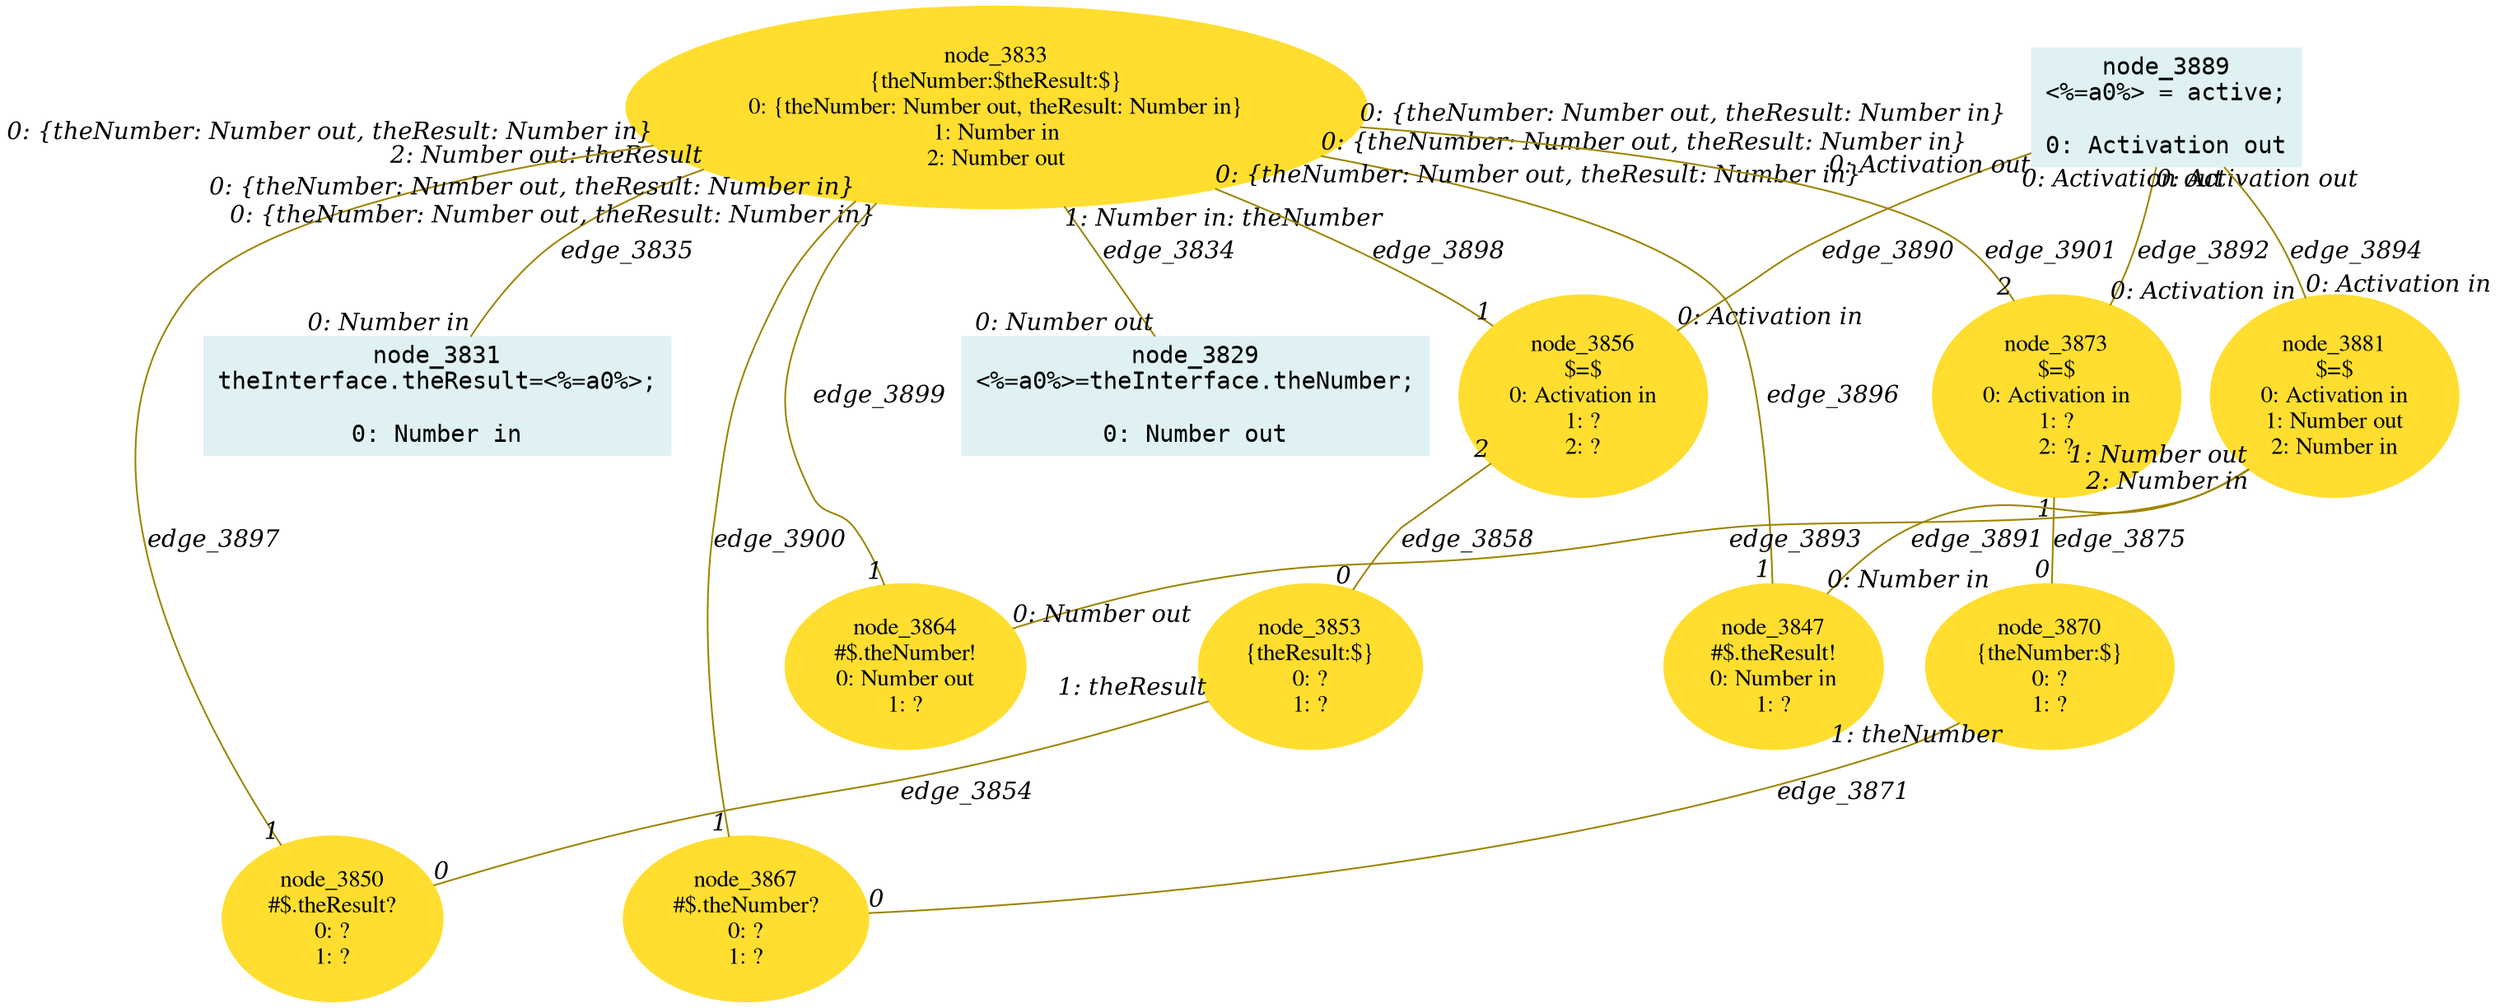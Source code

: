 digraph g{node_3829 [shape="box", style="filled", color="#dff1f2", fontname="Courier", label="node_3829
<%=a0%>=theInterface.theNumber;

0: Number out" ]
node_3831 [shape="box", style="filled", color="#dff1f2", fontname="Courier", label="node_3831
theInterface.theResult=<%=a0%>;

0: Number in" ]
node_3833 [shape="ellipse", style="filled", color="#ffde2f", fontname="Times", label="node_3833
{theNumber:$theResult:$}
0: {theNumber: Number out, theResult: Number in}
1: Number in
2: Number out" ]
node_3847 [shape="ellipse", style="filled", color="#ffde2f", fontname="Times", label="node_3847
#$.theResult!
0: Number in
1: ?" ]
node_3850 [shape="ellipse", style="filled", color="#ffde2f", fontname="Times", label="node_3850
#$.theResult?
0: ?
1: ?" ]
node_3853 [shape="ellipse", style="filled", color="#ffde2f", fontname="Times", label="node_3853
{theResult:$}
0: ?
1: ?" ]
node_3856 [shape="ellipse", style="filled", color="#ffde2f", fontname="Times", label="node_3856
$=$
0: Activation in
1: ?
2: ?" ]
node_3864 [shape="ellipse", style="filled", color="#ffde2f", fontname="Times", label="node_3864
#$.theNumber!
0: Number out
1: ?" ]
node_3867 [shape="ellipse", style="filled", color="#ffde2f", fontname="Times", label="node_3867
#$.theNumber?
0: ?
1: ?" ]
node_3870 [shape="ellipse", style="filled", color="#ffde2f", fontname="Times", label="node_3870
{theNumber:$}
0: ?
1: ?" ]
node_3873 [shape="ellipse", style="filled", color="#ffde2f", fontname="Times", label="node_3873
$=$
0: Activation in
1: ?
2: ?" ]
node_3881 [shape="ellipse", style="filled", color="#ffde2f", fontname="Times", label="node_3881
$=$
0: Activation in
1: Number out
2: Number in" ]
node_3889 [shape="box", style="filled", color="#dff1f2", fontname="Courier", label="node_3889
<%=a0%> = active;

0: Activation out" ]
node_3833 -> node_3829 [dir=none, arrowHead=none, fontname="Times-Italic", arrowsize=1, color="#9d8400", label="edge_3834",  headlabel="0: Number out", taillabel="1: Number in: theNumber" ]
node_3833 -> node_3831 [dir=none, arrowHead=none, fontname="Times-Italic", arrowsize=1, color="#9d8400", label="edge_3835",  headlabel="0: Number in", taillabel="2: Number out: theResult" ]
node_3853 -> node_3850 [dir=none, arrowHead=none, fontname="Times-Italic", arrowsize=1, color="#9d8400", label="edge_3854",  headlabel="0", taillabel="1: theResult" ]
node_3856 -> node_3853 [dir=none, arrowHead=none, fontname="Times-Italic", arrowsize=1, color="#9d8400", label="edge_3858",  headlabel="0", taillabel="2" ]
node_3870 -> node_3867 [dir=none, arrowHead=none, fontname="Times-Italic", arrowsize=1, color="#9d8400", label="edge_3871",  headlabel="0", taillabel="1: theNumber" ]
node_3873 -> node_3870 [dir=none, arrowHead=none, fontname="Times-Italic", arrowsize=1, color="#9d8400", label="edge_3875",  headlabel="0", taillabel="1" ]
node_3889 -> node_3856 [dir=none, arrowHead=none, fontname="Times-Italic", arrowsize=1, color="#9d8400", label="edge_3890",  headlabel="0: Activation in", taillabel="0: Activation out" ]
node_3881 -> node_3847 [dir=none, arrowHead=none, fontname="Times-Italic", arrowsize=1, color="#9d8400", label="edge_3891",  headlabel="0: Number in", taillabel="1: Number out" ]
node_3889 -> node_3873 [dir=none, arrowHead=none, fontname="Times-Italic", arrowsize=1, color="#9d8400", label="edge_3892",  headlabel="0: Activation in", taillabel="0: Activation out" ]
node_3881 -> node_3864 [dir=none, arrowHead=none, fontname="Times-Italic", arrowsize=1, color="#9d8400", label="edge_3893",  headlabel="0: Number out", taillabel="2: Number in" ]
node_3889 -> node_3881 [dir=none, arrowHead=none, fontname="Times-Italic", arrowsize=1, color="#9d8400", label="edge_3894",  headlabel="0: Activation in", taillabel="0: Activation out" ]
node_3833 -> node_3847 [dir=none, arrowHead=none, fontname="Times-Italic", arrowsize=1, color="#9d8400", label="edge_3896",  headlabel="1", taillabel="0: {theNumber: Number out, theResult: Number in}" ]
node_3833 -> node_3850 [dir=none, arrowHead=none, fontname="Times-Italic", arrowsize=1, color="#9d8400", label="edge_3897",  headlabel="1", taillabel="0: {theNumber: Number out, theResult: Number in}" ]
node_3833 -> node_3856 [dir=none, arrowHead=none, fontname="Times-Italic", arrowsize=1, color="#9d8400", label="edge_3898",  headlabel="1", taillabel="0: {theNumber: Number out, theResult: Number in}" ]
node_3833 -> node_3864 [dir=none, arrowHead=none, fontname="Times-Italic", arrowsize=1, color="#9d8400", label="edge_3899",  headlabel="1", taillabel="0: {theNumber: Number out, theResult: Number in}" ]
node_3833 -> node_3867 [dir=none, arrowHead=none, fontname="Times-Italic", arrowsize=1, color="#9d8400", label="edge_3900",  headlabel="1", taillabel="0: {theNumber: Number out, theResult: Number in}" ]
node_3833 -> node_3873 [dir=none, arrowHead=none, fontname="Times-Italic", arrowsize=1, color="#9d8400", label="edge_3901",  headlabel="2", taillabel="0: {theNumber: Number out, theResult: Number in}" ]
}